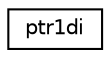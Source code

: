 digraph "Graphical Class Hierarchy"
{
 // INTERACTIVE_SVG=YES
 // LATEX_PDF_SIZE
  edge [fontname="Helvetica",fontsize="10",labelfontname="Helvetica",labelfontsize="10"];
  node [fontname="Helvetica",fontsize="10",shape=record];
  rankdir="LR";
  Node0 [label="ptr1di",height=0.2,width=0.4,color="black", fillcolor="white", style="filled",URL="$structfms__io__mod_1_1ptr1di.html",tooltip=" "];
}
